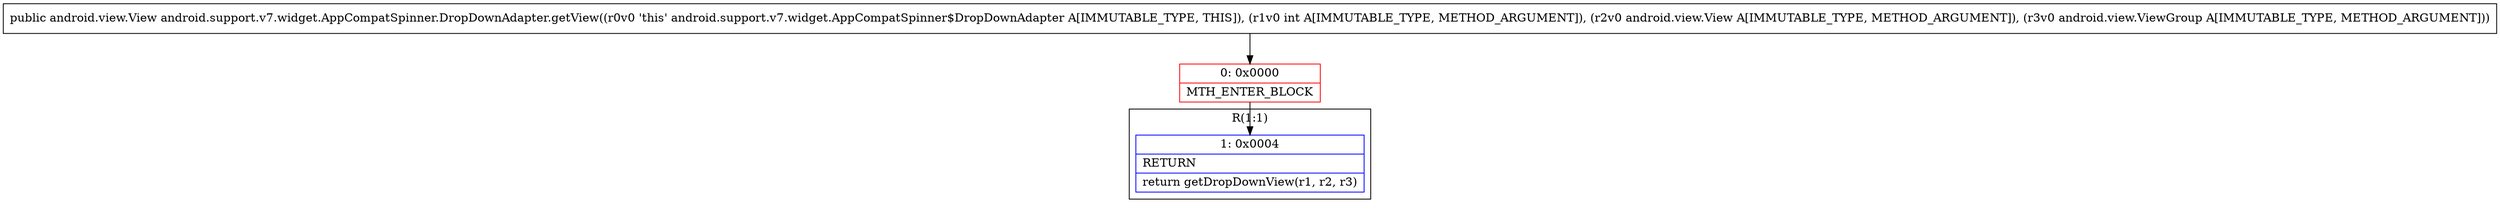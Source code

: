 digraph "CFG forandroid.support.v7.widget.AppCompatSpinner.DropDownAdapter.getView(ILandroid\/view\/View;Landroid\/view\/ViewGroup;)Landroid\/view\/View;" {
subgraph cluster_Region_747135970 {
label = "R(1:1)";
node [shape=record,color=blue];
Node_1 [shape=record,label="{1\:\ 0x0004|RETURN\l|return getDropDownView(r1, r2, r3)\l}"];
}
Node_0 [shape=record,color=red,label="{0\:\ 0x0000|MTH_ENTER_BLOCK\l}"];
MethodNode[shape=record,label="{public android.view.View android.support.v7.widget.AppCompatSpinner.DropDownAdapter.getView((r0v0 'this' android.support.v7.widget.AppCompatSpinner$DropDownAdapter A[IMMUTABLE_TYPE, THIS]), (r1v0 int A[IMMUTABLE_TYPE, METHOD_ARGUMENT]), (r2v0 android.view.View A[IMMUTABLE_TYPE, METHOD_ARGUMENT]), (r3v0 android.view.ViewGroup A[IMMUTABLE_TYPE, METHOD_ARGUMENT])) }"];
MethodNode -> Node_0;
Node_0 -> Node_1;
}


